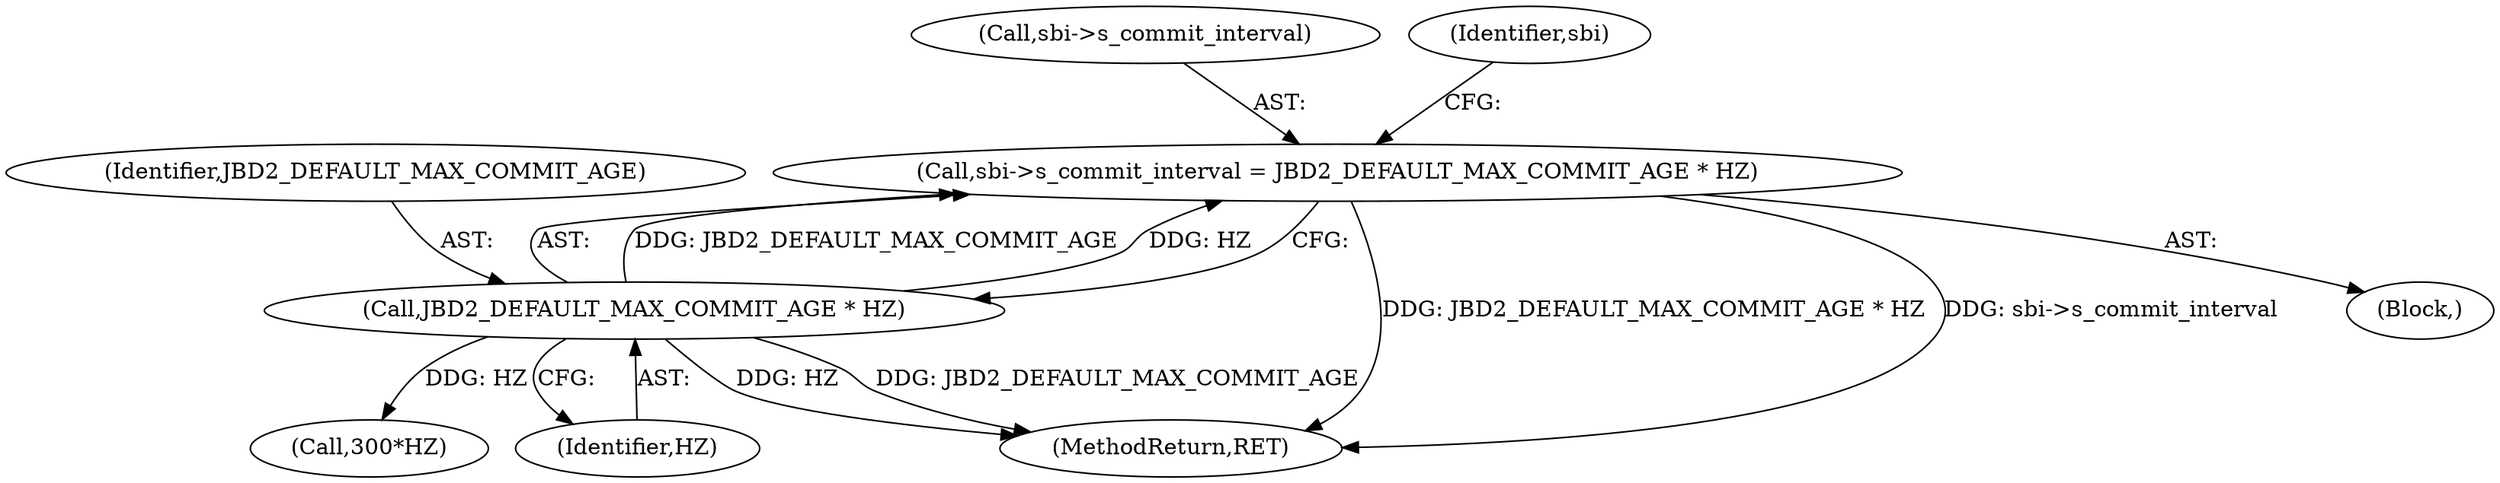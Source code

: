 digraph "0_linux_0449641130f5652b344ef6fa39fa019d7e94660a@integer" {
"1000490" [label="(Call,sbi->s_commit_interval = JBD2_DEFAULT_MAX_COMMIT_AGE * HZ)"];
"1000494" [label="(Call,JBD2_DEFAULT_MAX_COMMIT_AGE * HZ)"];
"1000491" [label="(Call,sbi->s_commit_interval)"];
"1002227" [label="(MethodReturn,RET)"];
"1000490" [label="(Call,sbi->s_commit_interval = JBD2_DEFAULT_MAX_COMMIT_AGE * HZ)"];
"1002065" [label="(Call,300*HZ)"];
"1000494" [label="(Call,JBD2_DEFAULT_MAX_COMMIT_AGE * HZ)"];
"1000496" [label="(Identifier,HZ)"];
"1000124" [label="(Block,)"];
"1000499" [label="(Identifier,sbi)"];
"1000495" [label="(Identifier,JBD2_DEFAULT_MAX_COMMIT_AGE)"];
"1000490" -> "1000124"  [label="AST: "];
"1000490" -> "1000494"  [label="CFG: "];
"1000491" -> "1000490"  [label="AST: "];
"1000494" -> "1000490"  [label="AST: "];
"1000499" -> "1000490"  [label="CFG: "];
"1000490" -> "1002227"  [label="DDG: JBD2_DEFAULT_MAX_COMMIT_AGE * HZ"];
"1000490" -> "1002227"  [label="DDG: sbi->s_commit_interval"];
"1000494" -> "1000490"  [label="DDG: JBD2_DEFAULT_MAX_COMMIT_AGE"];
"1000494" -> "1000490"  [label="DDG: HZ"];
"1000494" -> "1000496"  [label="CFG: "];
"1000495" -> "1000494"  [label="AST: "];
"1000496" -> "1000494"  [label="AST: "];
"1000494" -> "1002227"  [label="DDG: HZ"];
"1000494" -> "1002227"  [label="DDG: JBD2_DEFAULT_MAX_COMMIT_AGE"];
"1000494" -> "1002065"  [label="DDG: HZ"];
}
